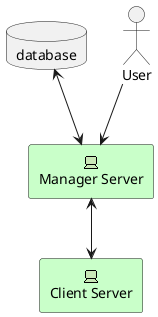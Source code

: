 @startuml

database "database"
archimate #Technology "Manager Server" as vpnServerA <<technology-device>>
archimate #Technology "Client Server" as vpnServerB <<technology-device>>

Actor "User" as User

"database" <--> vpnServerA
vpnServerA <--> vpnServerB
User --> vpnServerA

@enduml
